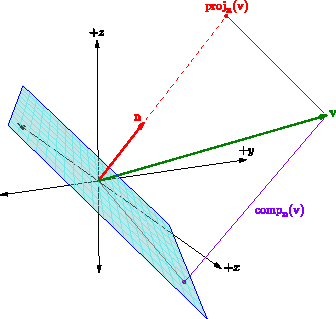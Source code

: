 settings.render = 0;
settings.prc = false;

import three;
usepackage("amsmath");
usepackage("amssymb");

size(12cm);
currentprojection = perspective(7,-3.3,2);

draw((-14,0,0)--(11,0,0), Arrows3);
label("$+x$", (11,0,0), (0,1,0));
draw((0,-5,0)--(0,9,0), Arrows3);
label("$+y$", (0,9,0), (0,0,1));
draw((0,0,-5)--(0,0,7), Arrows3);
label("$+z$", (0,0,7), (0,0,1));

triple A = 1.2*(1,-4,3);
triple B = 1.2*(-7,-1,3);
triple C = -A;
triple D = -B;

for (int i=1; i<10; ++i) {
  real p = i / 10;
  real q = 1 - p;
  draw((p*A+q*B)--(p*D+q*C), lightcyan);
}
for (int i=1; i<20; ++i) {
  real p = i / 20;
  real q = 1 - p;
  draw((p*A+q*D)--(p*B+q*C), lightcyan);
}

path3 bdd = A--B--C--D--cycle;
surface plane = surface(bdd);
draw(plane, lightcyan + opacity(0.4));
draw(bdd, blue);

triple O = (0,0,0);
triple n = (1,2,3);
draw(O--n, red + 1.2, EndArrow3(6));
label("$\mathbf{n}$", n, dir(135), red);
triple v = (7,8,4);
draw(O--v, deepgreen + 1.2, EndArrow3(6));
label("$\mathbf{v}$", v, dir(v), deepgreen);

triple p = (38/14, 38/14*2, 38/14*3); // projection
triple q = v-p;
draw(v--p, purple, BeginMargin3);
draw(v--q, purple, BeginMargin3);
draw(n--p, red+dashed, Margins3);
dot(q, purple);
dot("$\operatorname{proj}_{\mathbf{n}}(\mathbf{v})$", p, dir(90), red);
label("$\operatorname{comp}_{\mathbf{n}}(\mathbf{v})$", midpoint(v--q), dir(315), purple);
draw(O--q, grey);
